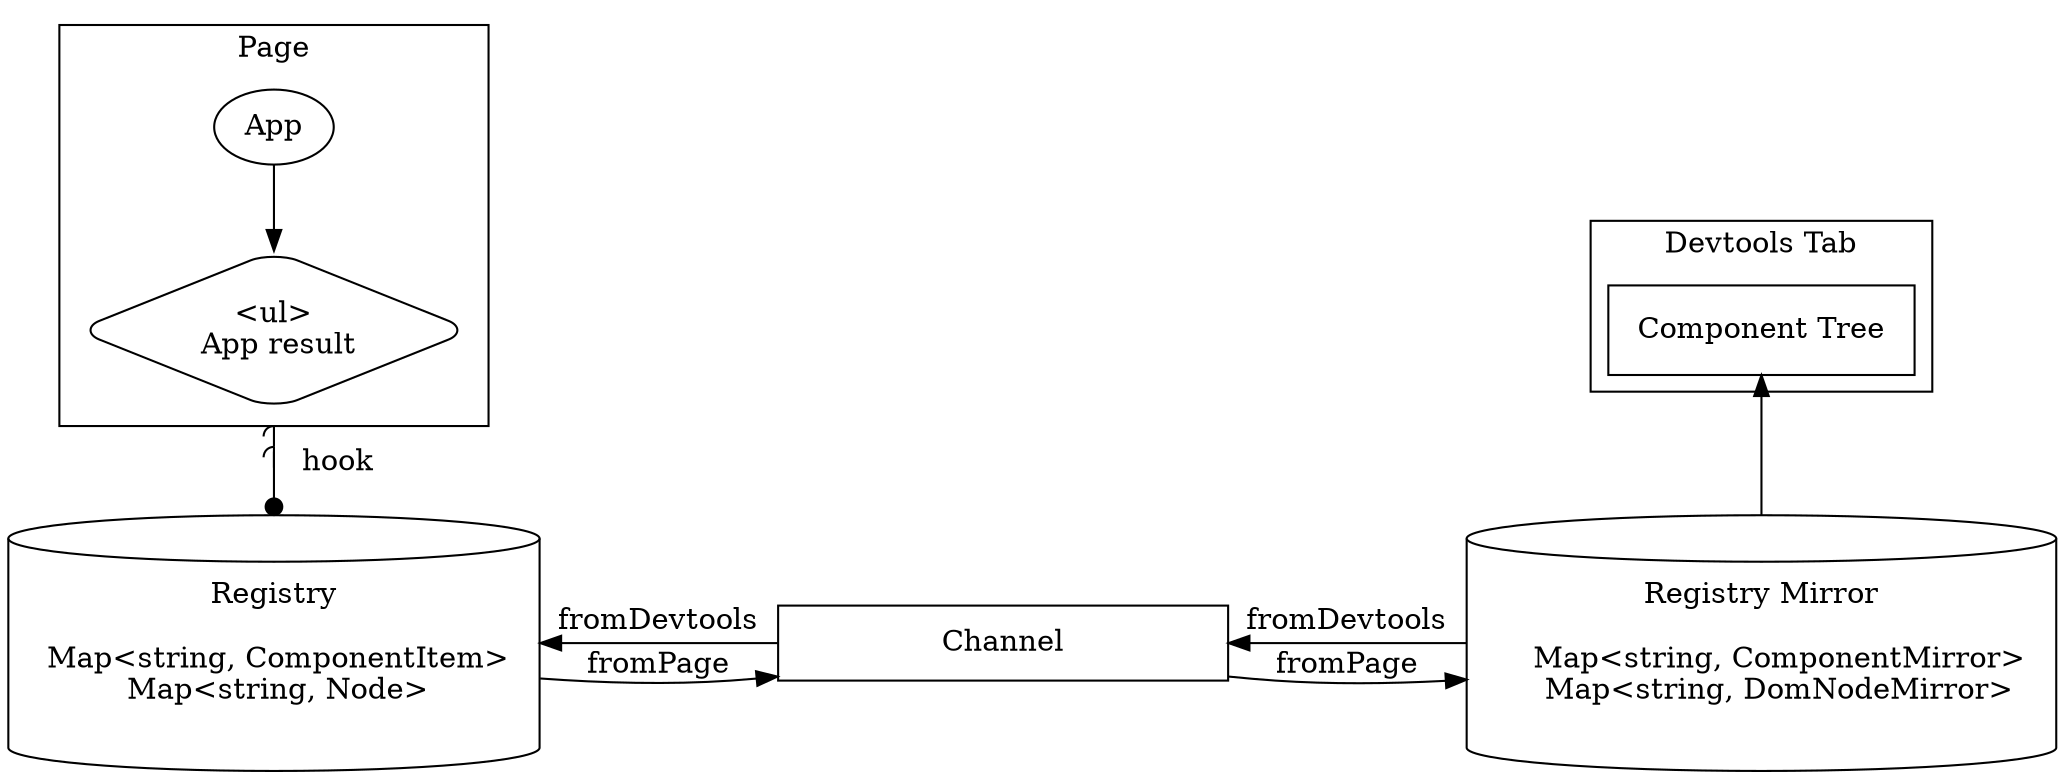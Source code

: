 
digraph PageAndHook {
    compound=true

    subgraph clusterPage {

        label="Page"

        App [shape=oval]
        ul [label="<ul>
 App result" shape=diamond style=rounded]
    }

    subgraph clusterHook {

        label="Hook script"

        Registry [label="Registry

 Map<string, ComponentItem>
 Map<string, Node>
" shape=cylinder width=3.5 margin="0.2,0.2"]
    }

    subgraph clusterDevtoolsTab {

        label="Devtools Tab"

        DevtoolsTab [label="Component Tree" shape=rectangle margin="0.2,0.2"]
    }

    subgraph clusterDevtoolsData {

        label="Devtools Data"

        RegistryMirror [label="Registry Mirror

    Map<string, ComponentMirror>
    Map<string, DomNodeMirror>
" shape=cylinder width=3.5 margin="0.2,0.2"]
    }

    App -> ul

    ul -> Registry [label="   hook" dir=both ltail=clusterPage arrowhead=dot arrowtail=lcurvelcurve]

    DevtoolsTab -> RegistryMirror [dir=back]

    {rank=same;
        Registry -> Channel [label="fromPage"]
        Channel -> Registry [label="fromDevtools"]

        RegistryMirror -> Channel [label="fromDevtools"]
        Channel -> RegistryMirror [label="fromPage"]

        Channel [shape=box orientation=90 width=3]
    }
}

